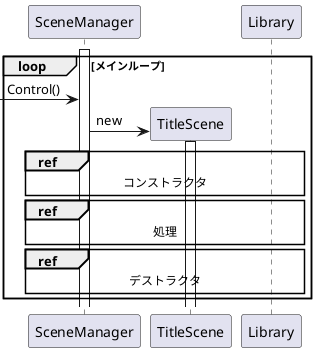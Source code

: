 @startuml
participant SceneManager
participant TitleScene
participant Library

loop メインループ

activate SceneManager
[-> SceneManager: Control()

create TitleScene
SceneManager->TitleScene:new
activate TitleScene

ref over SceneManager, Library : コンストラクタ
ref over SceneManager, Library : 処理
ref over SceneManager, Library : デストラクタ

end

@enduml

